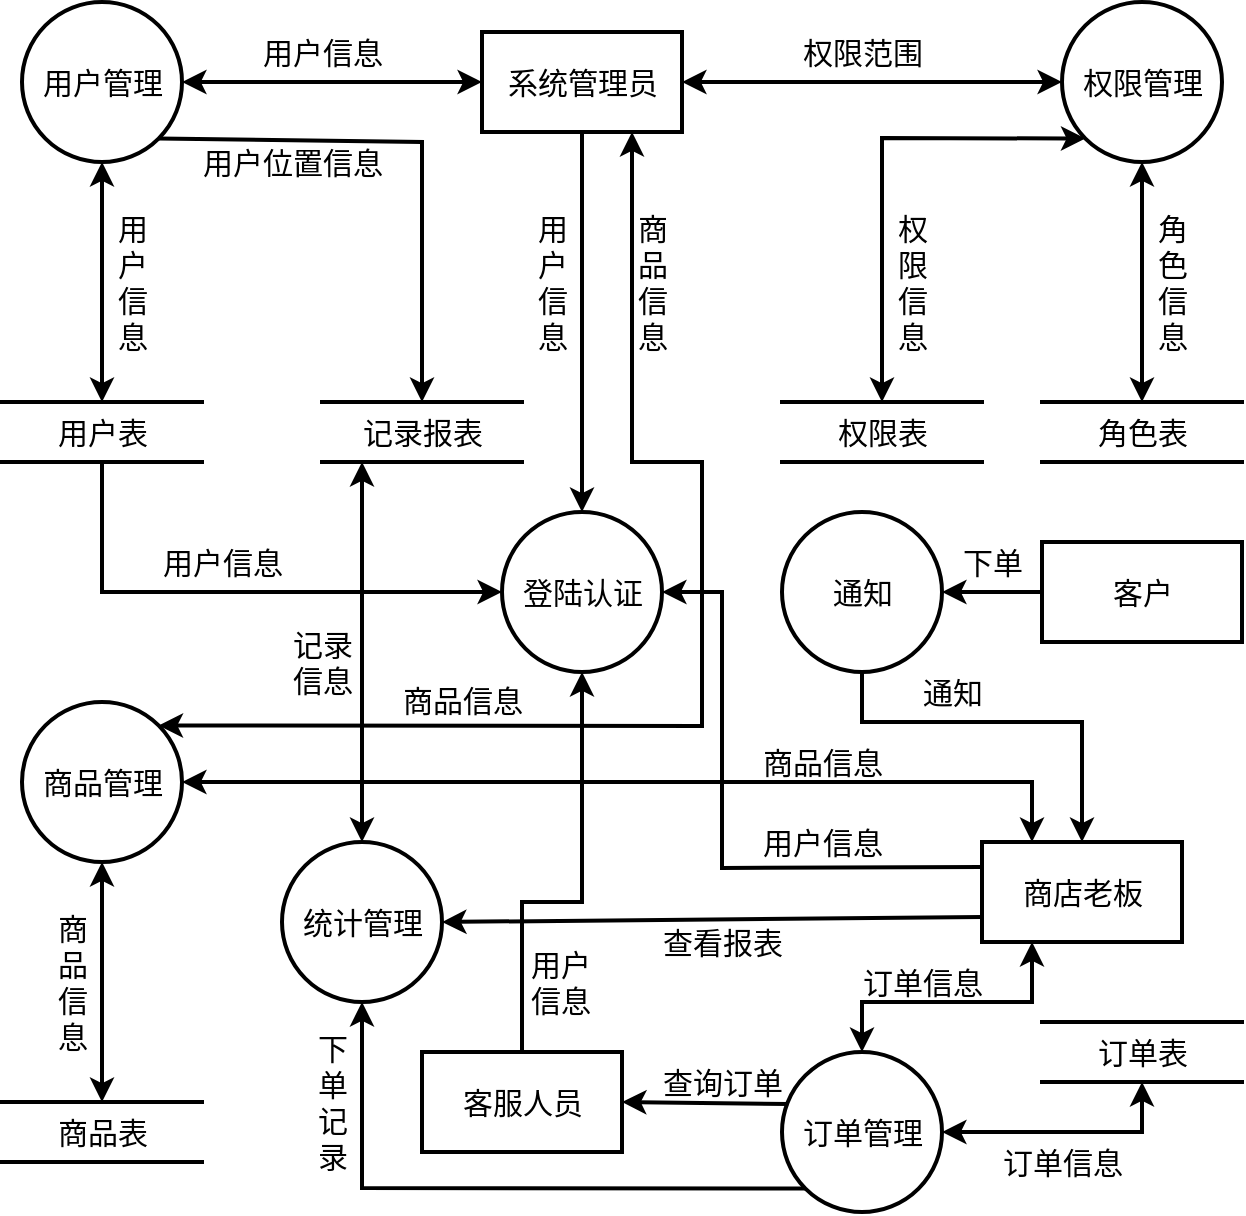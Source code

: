 <mxfile version="14.6.1" type="github">
  <diagram id="b9zOQF8432_83b5IgaAA" name="第 1 页">
    <mxGraphModel dx="1426" dy="769" grid="1" gridSize="10" guides="1" tooltips="1" connect="1" arrows="1" fold="1" page="1" pageScale="1" pageWidth="827" pageHeight="1169" math="0" shadow="0">
      <root>
        <mxCell id="0" />
        <mxCell id="1" parent="0" />
        <mxCell id="NAzBCJe67GwD64lHDpGD-1" value="系统管理员" style="html=1;dashed=0;whitespace=wrap;strokeWidth=2;fontSize=15;" parent="1" vertex="1">
          <mxGeometry x="350" y="275" width="100" height="50" as="geometry" />
        </mxCell>
        <mxCell id="NAzBCJe67GwD64lHDpGD-2" value="商店老板" style="html=1;dashed=0;whitespace=wrap;strokeWidth=2;fontSize=15;" parent="1" vertex="1">
          <mxGeometry x="600" y="680" width="100" height="50" as="geometry" />
        </mxCell>
        <mxCell id="NAzBCJe67GwD64lHDpGD-3" value="客服人员" style="html=1;dashed=0;whitespace=wrap;strokeWidth=2;fontSize=15;" parent="1" vertex="1">
          <mxGeometry x="320" y="785" width="100" height="50" as="geometry" />
        </mxCell>
        <mxCell id="NAzBCJe67GwD64lHDpGD-4" value="用户管理" style="shape=ellipse;html=1;dashed=0;whitespace=wrap;perimeter=ellipsePerimeter;strokeWidth=2;fontSize=15;" parent="1" vertex="1">
          <mxGeometry x="120" y="260" width="80" height="80" as="geometry" />
        </mxCell>
        <mxCell id="NAzBCJe67GwD64lHDpGD-5" value="通知" style="shape=ellipse;html=1;dashed=0;whitespace=wrap;perimeter=ellipsePerimeter;strokeWidth=2;fontSize=15;" parent="1" vertex="1">
          <mxGeometry x="500" y="515" width="80" height="80" as="geometry" />
        </mxCell>
        <mxCell id="NAzBCJe67GwD64lHDpGD-6" value="订单管理" style="shape=ellipse;html=1;dashed=0;whitespace=wrap;perimeter=ellipsePerimeter;strokeWidth=2;fontSize=15;" parent="1" vertex="1">
          <mxGeometry x="500" y="785" width="80" height="80" as="geometry" />
        </mxCell>
        <mxCell id="NAzBCJe67GwD64lHDpGD-8" value="登陆认证" style="shape=ellipse;html=1;dashed=0;whitespace=wrap;perimeter=ellipsePerimeter;strokeWidth=2;fontSize=15;" parent="1" vertex="1">
          <mxGeometry x="360" y="515" width="80" height="80" as="geometry" />
        </mxCell>
        <mxCell id="NAzBCJe67GwD64lHDpGD-9" value="用户表" style="html=1;dashed=0;whitespace=wrap;shape=partialRectangle;right=0;left=0;fontSize=15;strokeWidth=2;" parent="1" vertex="1">
          <mxGeometry x="110" y="460" width="100" height="30" as="geometry" />
        </mxCell>
        <mxCell id="NAzBCJe67GwD64lHDpGD-10" value="商品表" style="html=1;dashed=0;whitespace=wrap;shape=partialRectangle;right=0;left=0;fontSize=15;strokeWidth=2;" parent="1" vertex="1">
          <mxGeometry x="110" y="810" width="100" height="30" as="geometry" />
        </mxCell>
        <mxCell id="NAzBCJe67GwD64lHDpGD-11" value="订单表" style="html=1;dashed=0;whitespace=wrap;shape=partialRectangle;right=0;left=0;fontSize=15;strokeWidth=2;" parent="1" vertex="1">
          <mxGeometry x="630" y="770" width="100" height="30" as="geometry" />
        </mxCell>
        <mxCell id="NAzBCJe67GwD64lHDpGD-12" value="记录报表" style="html=1;dashed=0;whitespace=wrap;shape=partialRectangle;right=0;left=0;fontSize=15;strokeWidth=2;" parent="1" vertex="1">
          <mxGeometry x="270" y="460" width="100" height="30" as="geometry" />
        </mxCell>
        <mxCell id="NAzBCJe67GwD64lHDpGD-13" value="统计管理" style="shape=ellipse;html=1;dashed=0;whitespace=wrap;perimeter=ellipsePerimeter;strokeWidth=2;fontSize=15;" parent="1" vertex="1">
          <mxGeometry x="250" y="680" width="80" height="80" as="geometry" />
        </mxCell>
        <mxCell id="NAzBCJe67GwD64lHDpGD-14" value="权限管理" style="shape=ellipse;html=1;dashed=0;whitespace=wrap;perimeter=ellipsePerimeter;strokeWidth=2;fontSize=15;" parent="1" vertex="1">
          <mxGeometry x="640" y="260" width="80" height="80" as="geometry" />
        </mxCell>
        <mxCell id="NAzBCJe67GwD64lHDpGD-15" value="角色表" style="html=1;dashed=0;whitespace=wrap;shape=partialRectangle;right=0;left=0;fontSize=15;strokeWidth=2;" parent="1" vertex="1">
          <mxGeometry x="630" y="460" width="100" height="30" as="geometry" />
        </mxCell>
        <mxCell id="NAzBCJe67GwD64lHDpGD-16" value="权限表" style="html=1;dashed=0;whitespace=wrap;shape=partialRectangle;right=0;left=0;fontSize=15;strokeWidth=2;" parent="1" vertex="1">
          <mxGeometry x="500" y="460" width="100" height="30" as="geometry" />
        </mxCell>
        <mxCell id="NAzBCJe67GwD64lHDpGD-18" value="" style="endArrow=classic;startArrow=classic;html=1;fontSize=15;strokeWidth=2;exitX=1;exitY=0.5;exitDx=0;exitDy=0;entryX=0;entryY=0.5;entryDx=0;entryDy=0;" parent="1" source="NAzBCJe67GwD64lHDpGD-4" target="NAzBCJe67GwD64lHDpGD-1" edge="1">
          <mxGeometry width="50" height="50" relative="1" as="geometry">
            <mxPoint x="230" y="250" as="sourcePoint" />
            <mxPoint x="280" y="200" as="targetPoint" />
          </mxGeometry>
        </mxCell>
        <mxCell id="NAzBCJe67GwD64lHDpGD-19" value="" style="endArrow=classic;startArrow=classic;html=1;fontSize=15;strokeWidth=2;exitX=0.5;exitY=0;exitDx=0;exitDy=0;" parent="1" source="NAzBCJe67GwD64lHDpGD-9" target="NAzBCJe67GwD64lHDpGD-4" edge="1">
          <mxGeometry width="50" height="50" relative="1" as="geometry">
            <mxPoint x="270" y="400" as="sourcePoint" />
            <mxPoint x="320" y="350" as="targetPoint" />
          </mxGeometry>
        </mxCell>
        <mxCell id="NAzBCJe67GwD64lHDpGD-20" value="用户信息" style="text;html=1;align=center;verticalAlign=middle;resizable=0;points=[];autosize=1;strokeColor=none;fontSize=15;" parent="1" vertex="1">
          <mxGeometry x="230" y="275" width="80" height="20" as="geometry" />
        </mxCell>
        <mxCell id="NAzBCJe67GwD64lHDpGD-21" value="用&lt;br&gt;户&lt;br&gt;信&lt;br&gt;息" style="text;html=1;align=center;verticalAlign=middle;resizable=0;points=[];autosize=1;strokeColor=none;fontSize=15;" parent="1" vertex="1">
          <mxGeometry x="160" y="360" width="30" height="80" as="geometry" />
        </mxCell>
        <mxCell id="NAzBCJe67GwD64lHDpGD-22" value="" style="endArrow=classic;startArrow=classic;html=1;fontSize=15;strokeWidth=2;exitX=1;exitY=0.5;exitDx=0;exitDy=0;entryX=0;entryY=0.5;entryDx=0;entryDy=0;" parent="1" source="NAzBCJe67GwD64lHDpGD-1" target="NAzBCJe67GwD64lHDpGD-14" edge="1">
          <mxGeometry width="50" height="50" relative="1" as="geometry">
            <mxPoint x="550" y="260" as="sourcePoint" />
            <mxPoint x="600" y="210" as="targetPoint" />
          </mxGeometry>
        </mxCell>
        <mxCell id="NAzBCJe67GwD64lHDpGD-23" value="" style="endArrow=classic;startArrow=classic;html=1;fontSize=15;strokeWidth=2;exitX=0.5;exitY=0;exitDx=0;exitDy=0;" parent="1" source="NAzBCJe67GwD64lHDpGD-15" target="NAzBCJe67GwD64lHDpGD-14" edge="1">
          <mxGeometry width="50" height="50" relative="1" as="geometry">
            <mxPoint x="730" y="400" as="sourcePoint" />
            <mxPoint x="780" y="350" as="targetPoint" />
          </mxGeometry>
        </mxCell>
        <mxCell id="NAzBCJe67GwD64lHDpGD-24" value="" style="endArrow=classic;startArrow=classic;html=1;fontSize=15;strokeWidth=2;entryX=0;entryY=1;entryDx=0;entryDy=0;exitX=0.5;exitY=0;exitDx=0;exitDy=0;rounded=0;" parent="1" source="NAzBCJe67GwD64lHDpGD-16" target="NAzBCJe67GwD64lHDpGD-14" edge="1">
          <mxGeometry width="50" height="50" relative="1" as="geometry">
            <mxPoint x="380" y="500" as="sourcePoint" />
            <mxPoint x="430" y="450" as="targetPoint" />
            <Array as="points">
              <mxPoint x="550" y="328" />
            </Array>
          </mxGeometry>
        </mxCell>
        <mxCell id="NAzBCJe67GwD64lHDpGD-25" value="角&lt;br&gt;色&lt;br&gt;信&lt;br&gt;息" style="text;html=1;align=center;verticalAlign=middle;resizable=0;points=[];autosize=1;strokeColor=none;fontSize=15;" parent="1" vertex="1">
          <mxGeometry x="680" y="360" width="30" height="80" as="geometry" />
        </mxCell>
        <mxCell id="NAzBCJe67GwD64lHDpGD-26" value="权&lt;br&gt;限&lt;br&gt;信&lt;br&gt;息" style="text;html=1;align=center;verticalAlign=middle;resizable=0;points=[];autosize=1;strokeColor=none;fontSize=15;" parent="1" vertex="1">
          <mxGeometry x="550" y="360" width="30" height="80" as="geometry" />
        </mxCell>
        <mxCell id="NAzBCJe67GwD64lHDpGD-27" value="" style="endArrow=classic;html=1;fontSize=15;strokeWidth=2;exitX=1;exitY=1;exitDx=0;exitDy=0;rounded=0;entryX=0.5;entryY=0;entryDx=0;entryDy=0;" parent="1" source="NAzBCJe67GwD64lHDpGD-4" target="NAzBCJe67GwD64lHDpGD-12" edge="1">
          <mxGeometry width="50" height="50" relative="1" as="geometry">
            <mxPoint x="310" y="430" as="sourcePoint" />
            <mxPoint x="360" y="450" as="targetPoint" />
            <Array as="points">
              <mxPoint x="320" y="330" />
            </Array>
          </mxGeometry>
        </mxCell>
        <mxCell id="NAzBCJe67GwD64lHDpGD-28" value="用户位置信息" style="text;html=1;align=center;verticalAlign=middle;resizable=0;points=[];autosize=1;strokeColor=none;fontSize=15;" parent="1" vertex="1">
          <mxGeometry x="200" y="330" width="110" height="20" as="geometry" />
        </mxCell>
        <mxCell id="NAzBCJe67GwD64lHDpGD-29" value="" style="endArrow=classic;html=1;fontSize=15;strokeWidth=2;exitX=0.5;exitY=1;exitDx=0;exitDy=0;entryX=0.5;entryY=0;entryDx=0;entryDy=0;rounded=0;" parent="1" source="NAzBCJe67GwD64lHDpGD-1" target="NAzBCJe67GwD64lHDpGD-8" edge="1">
          <mxGeometry width="50" height="50" relative="1" as="geometry">
            <mxPoint x="420" y="460" as="sourcePoint" />
            <mxPoint x="470" y="410" as="targetPoint" />
            <Array as="points">
              <mxPoint x="400" y="440" />
            </Array>
          </mxGeometry>
        </mxCell>
        <mxCell id="NAzBCJe67GwD64lHDpGD-30" value="" style="endArrow=classic;html=1;fontSize=15;strokeWidth=2;exitX=0.5;exitY=1;exitDx=0;exitDy=0;entryX=0;entryY=0.5;entryDx=0;entryDy=0;rounded=0;" parent="1" source="NAzBCJe67GwD64lHDpGD-9" target="NAzBCJe67GwD64lHDpGD-8" edge="1">
          <mxGeometry width="50" height="50" relative="1" as="geometry">
            <mxPoint x="270" y="590" as="sourcePoint" />
            <mxPoint x="320" y="540" as="targetPoint" />
            <Array as="points">
              <mxPoint x="160" y="555" />
            </Array>
          </mxGeometry>
        </mxCell>
        <mxCell id="NAzBCJe67GwD64lHDpGD-32" value="客户" style="html=1;dashed=0;whitespace=wrap;strokeWidth=2;fontSize=15;" parent="1" vertex="1">
          <mxGeometry x="630" y="530" width="100" height="50" as="geometry" />
        </mxCell>
        <mxCell id="NAzBCJe67GwD64lHDpGD-33" value="" style="endArrow=classic;html=1;fontSize=15;strokeWidth=2;exitX=0;exitY=0.5;exitDx=0;exitDy=0;" parent="1" source="NAzBCJe67GwD64lHDpGD-32" target="NAzBCJe67GwD64lHDpGD-5" edge="1">
          <mxGeometry width="50" height="50" relative="1" as="geometry">
            <mxPoint x="670" y="570" as="sourcePoint" />
            <mxPoint x="720" y="520" as="targetPoint" />
          </mxGeometry>
        </mxCell>
        <mxCell id="NAzBCJe67GwD64lHDpGD-34" value="" style="endArrow=classic;html=1;fontSize=15;strokeWidth=2;exitX=0.5;exitY=1;exitDx=0;exitDy=0;entryX=0.5;entryY=0;entryDx=0;entryDy=0;rounded=0;" parent="1" source="NAzBCJe67GwD64lHDpGD-5" target="NAzBCJe67GwD64lHDpGD-2" edge="1">
          <mxGeometry width="50" height="50" relative="1" as="geometry">
            <mxPoint x="600" y="750" as="sourcePoint" />
            <mxPoint x="570" y="640" as="targetPoint" />
            <Array as="points">
              <mxPoint x="540" y="620" />
              <mxPoint x="650" y="620" />
            </Array>
          </mxGeometry>
        </mxCell>
        <mxCell id="NAzBCJe67GwD64lHDpGD-35" value="商品管理" style="shape=ellipse;html=1;dashed=0;whitespace=wrap;perimeter=ellipsePerimeter;strokeWidth=2;fontSize=15;" parent="1" vertex="1">
          <mxGeometry x="120" y="610" width="80" height="80" as="geometry" />
        </mxCell>
        <mxCell id="NAzBCJe67GwD64lHDpGD-37" value="" style="endArrow=classic;startArrow=classic;html=1;fontSize=15;strokeWidth=2;entryX=0.75;entryY=1;entryDx=0;entryDy=0;exitX=1;exitY=0;exitDx=0;exitDy=0;rounded=0;" parent="1" source="NAzBCJe67GwD64lHDpGD-35" target="NAzBCJe67GwD64lHDpGD-1" edge="1">
          <mxGeometry width="50" height="50" relative="1" as="geometry">
            <mxPoint x="460" y="460" as="sourcePoint" />
            <mxPoint x="510" y="410" as="targetPoint" />
            <Array as="points">
              <mxPoint x="460" y="622" />
              <mxPoint x="460" y="490" />
              <mxPoint x="425" y="490" />
            </Array>
          </mxGeometry>
        </mxCell>
        <mxCell id="NAzBCJe67GwD64lHDpGD-39" value="" style="endArrow=classic;startArrow=classic;html=1;fontSize=15;strokeWidth=2;exitX=0.5;exitY=0;exitDx=0;exitDy=0;" parent="1" source="NAzBCJe67GwD64lHDpGD-10" target="NAzBCJe67GwD64lHDpGD-35" edge="1">
          <mxGeometry width="50" height="50" relative="1" as="geometry">
            <mxPoint x="350" y="750" as="sourcePoint" />
            <mxPoint x="400" y="700" as="targetPoint" />
          </mxGeometry>
        </mxCell>
        <mxCell id="NAzBCJe67GwD64lHDpGD-42" value="" style="endArrow=classic;startArrow=classic;html=1;fontSize=15;strokeWidth=2;exitX=0.5;exitY=0;exitDx=0;exitDy=0;entryX=0.25;entryY=1;entryDx=0;entryDy=0;rounded=0;" parent="1" source="NAzBCJe67GwD64lHDpGD-6" target="NAzBCJe67GwD64lHDpGD-2" edge="1">
          <mxGeometry width="50" height="50" relative="1" as="geometry">
            <mxPoint x="640" y="800" as="sourcePoint" />
            <mxPoint x="690" y="750" as="targetPoint" />
            <Array as="points">
              <mxPoint x="540" y="760" />
              <mxPoint x="625" y="760" />
            </Array>
          </mxGeometry>
        </mxCell>
        <mxCell id="NAzBCJe67GwD64lHDpGD-44" value="" style="endArrow=classic;startArrow=classic;html=1;fontSize=15;strokeWidth=2;entryX=0.5;entryY=1;entryDx=0;entryDy=0;exitX=1;exitY=0.5;exitDx=0;exitDy=0;rounded=0;" parent="1" source="NAzBCJe67GwD64lHDpGD-6" target="NAzBCJe67GwD64lHDpGD-11" edge="1">
          <mxGeometry width="50" height="50" relative="1" as="geometry">
            <mxPoint x="660" y="890" as="sourcePoint" />
            <mxPoint x="710" y="840" as="targetPoint" />
            <Array as="points">
              <mxPoint x="680" y="825" />
            </Array>
          </mxGeometry>
        </mxCell>
        <mxCell id="NAzBCJe67GwD64lHDpGD-45" value="" style="endArrow=classic;html=1;fontSize=15;strokeWidth=2;exitX=0.038;exitY=0.325;exitDx=0;exitDy=0;entryX=1;entryY=0.5;entryDx=0;entryDy=0;exitPerimeter=0;" parent="1" source="NAzBCJe67GwD64lHDpGD-6" target="NAzBCJe67GwD64lHDpGD-3" edge="1">
          <mxGeometry width="50" height="50" relative="1" as="geometry">
            <mxPoint x="460" y="940" as="sourcePoint" />
            <mxPoint x="510" y="890" as="targetPoint" />
          </mxGeometry>
        </mxCell>
        <mxCell id="NAzBCJe67GwD64lHDpGD-46" value="" style="endArrow=classic;html=1;fontSize=15;strokeWidth=2;exitX=0;exitY=0.25;exitDx=0;exitDy=0;entryX=1;entryY=0.5;entryDx=0;entryDy=0;rounded=0;" parent="1" source="NAzBCJe67GwD64lHDpGD-2" target="NAzBCJe67GwD64lHDpGD-8" edge="1">
          <mxGeometry width="50" height="50" relative="1" as="geometry">
            <mxPoint x="380" y="750" as="sourcePoint" />
            <mxPoint x="430" y="700" as="targetPoint" />
            <Array as="points">
              <mxPoint x="470" y="693" />
              <mxPoint x="470" y="555" />
            </Array>
          </mxGeometry>
        </mxCell>
        <mxCell id="NAzBCJe67GwD64lHDpGD-47" value="" style="endArrow=classic;html=1;fontSize=15;strokeWidth=2;exitX=0.5;exitY=0;exitDx=0;exitDy=0;entryX=0.5;entryY=1;entryDx=0;entryDy=0;rounded=0;" parent="1" source="NAzBCJe67GwD64lHDpGD-3" target="NAzBCJe67GwD64lHDpGD-8" edge="1">
          <mxGeometry width="50" height="50" relative="1" as="geometry">
            <mxPoint x="390" y="770" as="sourcePoint" />
            <mxPoint x="440" y="720" as="targetPoint" />
            <Array as="points">
              <mxPoint x="370" y="710" />
              <mxPoint x="400" y="710" />
            </Array>
          </mxGeometry>
        </mxCell>
        <mxCell id="NAzBCJe67GwD64lHDpGD-48" value="权限范围" style="text;html=1;align=center;verticalAlign=middle;resizable=0;points=[];autosize=1;strokeColor=none;fontSize=15;" parent="1" vertex="1">
          <mxGeometry x="500" y="275" width="80" height="20" as="geometry" />
        </mxCell>
        <mxCell id="NAzBCJe67GwD64lHDpGD-49" value="下单" style="text;html=1;align=center;verticalAlign=middle;resizable=0;points=[];autosize=1;strokeColor=none;fontSize=15;" parent="1" vertex="1">
          <mxGeometry x="580" y="530" width="50" height="20" as="geometry" />
        </mxCell>
        <mxCell id="NAzBCJe67GwD64lHDpGD-50" value="" style="endArrow=classic;html=1;fontSize=15;strokeWidth=2;entryX=1;entryY=0.5;entryDx=0;entryDy=0;exitX=0;exitY=0.75;exitDx=0;exitDy=0;" parent="1" source="NAzBCJe67GwD64lHDpGD-2" target="NAzBCJe67GwD64lHDpGD-13" edge="1">
          <mxGeometry width="50" height="50" relative="1" as="geometry">
            <mxPoint x="570" y="720" as="sourcePoint" />
            <mxPoint x="460" y="740" as="targetPoint" />
          </mxGeometry>
        </mxCell>
        <mxCell id="NAzBCJe67GwD64lHDpGD-52" value="通知" style="text;html=1;align=center;verticalAlign=middle;resizable=0;points=[];autosize=1;strokeColor=none;fontSize=15;" parent="1" vertex="1">
          <mxGeometry x="560" y="595" width="50" height="20" as="geometry" />
        </mxCell>
        <mxCell id="NAzBCJe67GwD64lHDpGD-53" value="订单信息" style="text;html=1;align=center;verticalAlign=middle;resizable=0;points=[];autosize=1;strokeColor=none;fontSize=15;" parent="1" vertex="1">
          <mxGeometry x="530" y="740" width="80" height="20" as="geometry" />
        </mxCell>
        <mxCell id="NAzBCJe67GwD64lHDpGD-54" value="查询订单" style="text;html=1;align=center;verticalAlign=middle;resizable=0;points=[];autosize=1;strokeColor=none;fontSize=15;" parent="1" vertex="1">
          <mxGeometry x="430" y="790" width="80" height="20" as="geometry" />
        </mxCell>
        <mxCell id="NAzBCJe67GwD64lHDpGD-55" value="订单信息" style="text;html=1;align=center;verticalAlign=middle;resizable=0;points=[];autosize=1;strokeColor=none;fontSize=15;" parent="1" vertex="1">
          <mxGeometry x="600" y="830" width="80" height="20" as="geometry" />
        </mxCell>
        <mxCell id="NAzBCJe67GwD64lHDpGD-56" value="商&lt;br&gt;品&lt;br&gt;信&lt;br&gt;息" style="text;html=1;align=center;verticalAlign=middle;resizable=0;points=[];autosize=1;strokeColor=none;fontSize=15;" parent="1" vertex="1">
          <mxGeometry x="130" y="710" width="30" height="80" as="geometry" />
        </mxCell>
        <mxCell id="NAzBCJe67GwD64lHDpGD-57" value="&lt;br&gt;商品信息" style="text;html=1;align=center;verticalAlign=middle;resizable=0;points=[];autosize=1;strokeColor=none;fontSize=15;" parent="1" vertex="1">
          <mxGeometry x="300" y="580" width="80" height="40" as="geometry" />
        </mxCell>
        <mxCell id="NAzBCJe67GwD64lHDpGD-58" value="" style="endArrow=classic;startArrow=classic;html=1;fontSize=15;strokeWidth=2;entryX=0.25;entryY=0;entryDx=0;entryDy=0;exitX=1;exitY=0.5;exitDx=0;exitDy=0;rounded=0;" parent="1" source="NAzBCJe67GwD64lHDpGD-35" target="NAzBCJe67GwD64lHDpGD-2" edge="1">
          <mxGeometry width="50" height="50" relative="1" as="geometry">
            <mxPoint x="490" y="680" as="sourcePoint" />
            <mxPoint x="540" y="630" as="targetPoint" />
            <Array as="points">
              <mxPoint x="625" y="650" />
            </Array>
          </mxGeometry>
        </mxCell>
        <mxCell id="NAzBCJe67GwD64lHDpGD-59" value="商品信息" style="text;html=1;align=center;verticalAlign=middle;resizable=0;points=[];autosize=1;strokeColor=none;fontSize=15;" parent="1" vertex="1">
          <mxGeometry x="480" y="630" width="80" height="20" as="geometry" />
        </mxCell>
        <mxCell id="NAzBCJe67GwD64lHDpGD-60" value="用户信息" style="text;html=1;align=center;verticalAlign=middle;resizable=0;points=[];autosize=1;strokeColor=none;fontSize=15;" parent="1" vertex="1">
          <mxGeometry x="180" y="530" width="80" height="20" as="geometry" />
        </mxCell>
        <mxCell id="NAzBCJe67GwD64lHDpGD-61" value="用户&lt;br&gt;信息" style="text;html=1;align=center;verticalAlign=middle;resizable=0;points=[];autosize=1;strokeColor=none;fontSize=15;" parent="1" vertex="1">
          <mxGeometry x="364" y="730" width="50" height="40" as="geometry" />
        </mxCell>
        <mxCell id="NAzBCJe67GwD64lHDpGD-62" value="查看报表" style="text;html=1;align=center;verticalAlign=middle;resizable=0;points=[];autosize=1;strokeColor=none;fontSize=15;" parent="1" vertex="1">
          <mxGeometry x="430" y="720" width="80" height="20" as="geometry" />
        </mxCell>
        <mxCell id="NAzBCJe67GwD64lHDpGD-63" value="用户信息" style="text;html=1;align=center;verticalAlign=middle;resizable=0;points=[];autosize=1;strokeColor=none;fontSize=15;" parent="1" vertex="1">
          <mxGeometry x="480" y="670" width="80" height="20" as="geometry" />
        </mxCell>
        <mxCell id="NAzBCJe67GwD64lHDpGD-64" value="商&lt;br&gt;品&lt;br&gt;信&lt;br&gt;息" style="text;html=1;align=center;verticalAlign=middle;resizable=0;points=[];autosize=1;strokeColor=none;fontSize=15;" parent="1" vertex="1">
          <mxGeometry x="420" y="360" width="30" height="80" as="geometry" />
        </mxCell>
        <mxCell id="NAzBCJe67GwD64lHDpGD-65" value="用&lt;br&gt;户&lt;br&gt;信&lt;br&gt;息" style="text;html=1;align=center;verticalAlign=middle;resizable=0;points=[];autosize=1;strokeColor=none;fontSize=15;" parent="1" vertex="1">
          <mxGeometry x="370" y="360" width="30" height="80" as="geometry" />
        </mxCell>
        <mxCell id="NAzBCJe67GwD64lHDpGD-66" value="" style="endArrow=classic;html=1;fontSize=15;strokeWidth=2;exitX=0;exitY=1;exitDx=0;exitDy=0;entryX=0.5;entryY=1;entryDx=0;entryDy=0;rounded=0;" parent="1" source="NAzBCJe67GwD64lHDpGD-6" target="NAzBCJe67GwD64lHDpGD-13" edge="1">
          <mxGeometry width="50" height="50" relative="1" as="geometry">
            <mxPoint x="330" y="920" as="sourcePoint" />
            <mxPoint x="380" y="870" as="targetPoint" />
            <Array as="points">
              <mxPoint x="290" y="853" />
            </Array>
          </mxGeometry>
        </mxCell>
        <mxCell id="NAzBCJe67GwD64lHDpGD-67" value="下&lt;br&gt;单&lt;br&gt;记&lt;br&gt;录" style="text;html=1;align=center;verticalAlign=middle;resizable=0;points=[];autosize=1;strokeColor=none;fontSize=15;" parent="1" vertex="1">
          <mxGeometry x="260" y="770" width="30" height="80" as="geometry" />
        </mxCell>
        <mxCell id="NAzBCJe67GwD64lHDpGD-69" value="" style="endArrow=classic;startArrow=classic;html=1;fontSize=15;strokeWidth=2;exitX=0.5;exitY=0;exitDx=0;exitDy=0;" parent="1" source="NAzBCJe67GwD64lHDpGD-13" edge="1">
          <mxGeometry width="50" height="50" relative="1" as="geometry">
            <mxPoint x="50" y="560" as="sourcePoint" />
            <mxPoint x="290" y="490" as="targetPoint" />
          </mxGeometry>
        </mxCell>
        <mxCell id="NAzBCJe67GwD64lHDpGD-70" value="记录&lt;br&gt;信息" style="text;html=1;align=center;verticalAlign=middle;resizable=0;points=[];autosize=1;strokeColor=none;fontSize=15;" parent="1" vertex="1">
          <mxGeometry x="245" y="570" width="50" height="40" as="geometry" />
        </mxCell>
      </root>
    </mxGraphModel>
  </diagram>
</mxfile>
